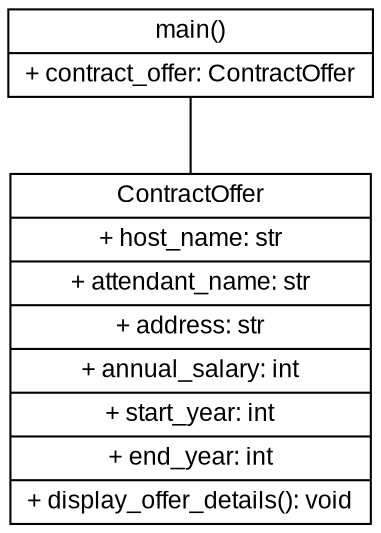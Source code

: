 digraph ContractOfferDiagram {
    node [shape=record, fontname="Arial", fontsize=12];
    
    ContractOffer [label="{ContractOffer|+ host_name: str|+ attendant_name: str|+ address: str|+ annual_salary: int|+ start_year: int|+ end_year: int|+ display_offer_details(): void}"];
    
    main [label="{main()|+ contract_offer: ContractOffer}"];
    
    main -> ContractOffer [arrowhead=none];
}
